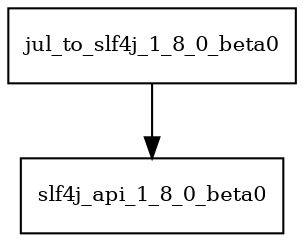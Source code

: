 digraph jul_to_slf4j_1_8_0_beta0_dependencies {
  node [shape = box, fontsize=10.0];
  jul_to_slf4j_1_8_0_beta0 -> slf4j_api_1_8_0_beta0;
}
